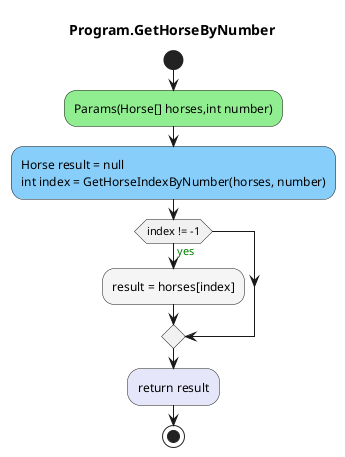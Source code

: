 @startuml Program.GetHorseByNumber
title Program.GetHorseByNumber
start
#LightGreen:Params(Horse[] horses,int number);
#LightSkyBlue:Horse result = null\nint index = GetHorseIndexByNumber(horses, number);
if (index != -1) then (<color:green>yes)
        #WhiteSmoke:result = horses[index];
endif
#Lavender:return result;
stop
@enduml
